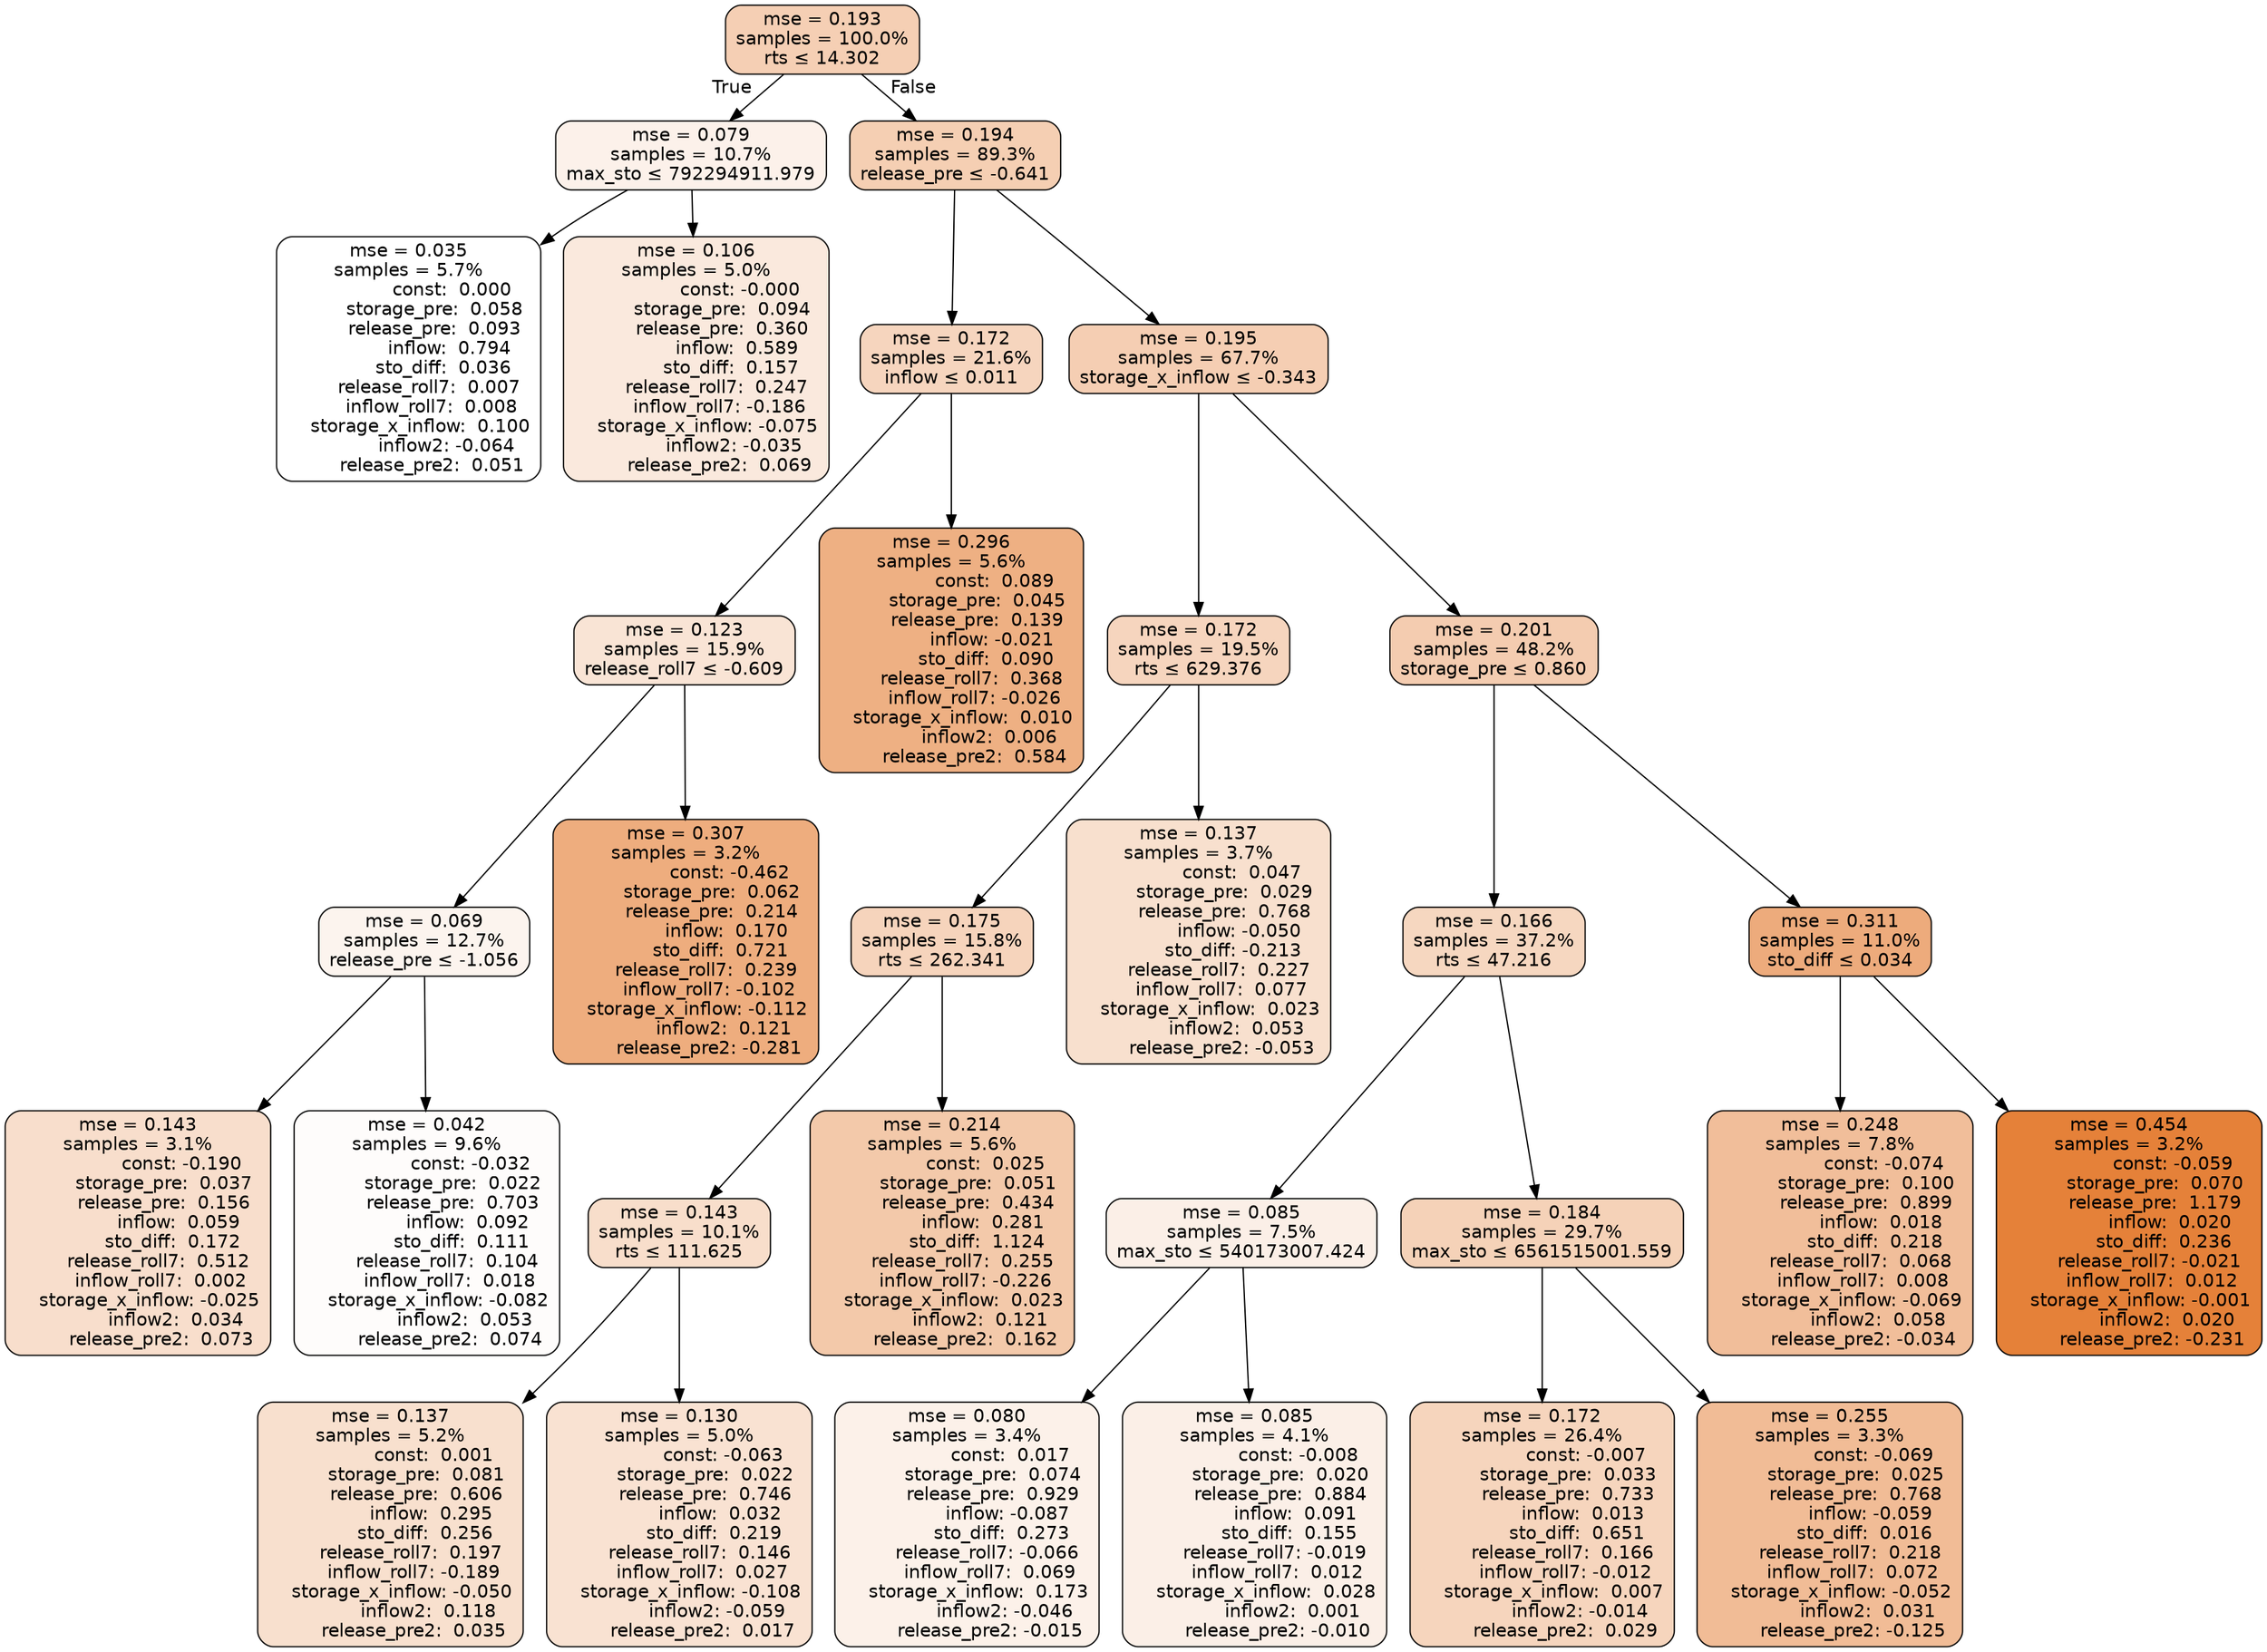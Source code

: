 digraph tree {
bgcolor="transparent"
node [shape=rectangle, style="filled, rounded", color="black", fontname=helvetica] ;
edge [fontname=helvetica] ;
	"0" [label="mse = 0.193
samples = 100.0%
rts &le; 14.302", fillcolor="#f5cfb4"]
	"1" [label="mse = 0.079
samples = 10.7%
max_sto &le; 792294911.979", fillcolor="#fcf1ea"]
	"2" [label="mse = 0.035
samples = 5.7%
               const:  0.000
         storage_pre:  0.058
         release_pre:  0.093
              inflow:  0.794
            sto_diff:  0.036
       release_roll7:  0.007
        inflow_roll7:  0.008
    storage_x_inflow:  0.100
             inflow2: -0.064
        release_pre2:  0.051", fillcolor="#ffffff"]
	"3" [label="mse = 0.106
samples = 5.0%
               const: -0.000
         storage_pre:  0.094
         release_pre:  0.360
              inflow:  0.589
            sto_diff:  0.157
       release_roll7:  0.247
        inflow_roll7: -0.186
    storage_x_inflow: -0.075
             inflow2: -0.035
        release_pre2:  0.069", fillcolor="#fae9dd"]
	"4" [label="mse = 0.194
samples = 89.3%
release_pre &le; -0.641", fillcolor="#f5cfb3"]
	"5" [label="mse = 0.172
samples = 21.6%
inflow &le; 0.011", fillcolor="#f6d5be"]
	"6" [label="mse = 0.123
samples = 15.9%
release_roll7 &le; -0.609", fillcolor="#f9e4d5"]
	"7" [label="mse = 0.069
samples = 12.7%
release_pre &le; -1.056", fillcolor="#fcf4ee"]
	"8" [label="mse = 0.143
samples = 3.1%
               const: -0.190
         storage_pre:  0.037
         release_pre:  0.156
              inflow:  0.059
            sto_diff:  0.172
       release_roll7:  0.512
        inflow_roll7:  0.002
    storage_x_inflow: -0.025
             inflow2:  0.034
        release_pre2:  0.073", fillcolor="#f8decc"]
	"9" [label="mse = 0.042
samples = 9.6%
               const: -0.032
         storage_pre:  0.022
         release_pre:  0.703
              inflow:  0.092
            sto_diff:  0.111
       release_roll7:  0.104
        inflow_roll7:  0.018
    storage_x_inflow: -0.082
             inflow2:  0.053
        release_pre2:  0.074", fillcolor="#fefcfb"]
	"10" [label="mse = 0.307
samples = 3.2%
               const: -0.462
         storage_pre:  0.062
         release_pre:  0.214
              inflow:  0.170
            sto_diff:  0.721
       release_roll7:  0.239
        inflow_roll7: -0.102
    storage_x_inflow: -0.112
             inflow2:  0.121
        release_pre2: -0.281", fillcolor="#eead7e"]
	"11" [label="mse = 0.296
samples = 5.6%
               const:  0.089
         storage_pre:  0.045
         release_pre:  0.139
              inflow: -0.021
            sto_diff:  0.090
       release_roll7:  0.368
        inflow_roll7: -0.026
    storage_x_inflow:  0.010
             inflow2:  0.006
        release_pre2:  0.584", fillcolor="#eeb083"]
	"12" [label="mse = 0.195
samples = 67.7%
storage_x_inflow &le; -0.343", fillcolor="#f5ceb3"]
	"13" [label="mse = 0.172
samples = 19.5%
rts &le; 629.376", fillcolor="#f6d5be"]
	"14" [label="mse = 0.175
samples = 15.8%
rts &le; 262.341", fillcolor="#f6d4bc"]
	"15" [label="mse = 0.143
samples = 10.1%
rts &le; 111.625", fillcolor="#f8decb"]
	"16" [label="mse = 0.137
samples = 5.2%
               const:  0.001
         storage_pre:  0.081
         release_pre:  0.606
              inflow:  0.295
            sto_diff:  0.256
       release_roll7:  0.197
        inflow_roll7: -0.189
    storage_x_inflow: -0.050
             inflow2:  0.118
        release_pre2:  0.035", fillcolor="#f8e0ce"]
	"17" [label="mse = 0.130
samples = 5.0%
               const: -0.063
         storage_pre:  0.022
         release_pre:  0.746
              inflow:  0.032
            sto_diff:  0.219
       release_roll7:  0.146
        inflow_roll7:  0.027
    storage_x_inflow: -0.108
             inflow2: -0.059
        release_pre2:  0.017", fillcolor="#f9e2d2"]
	"18" [label="mse = 0.214
samples = 5.6%
               const:  0.025
         storage_pre:  0.051
         release_pre:  0.434
              inflow:  0.281
            sto_diff:  1.124
       release_roll7:  0.255
        inflow_roll7: -0.226
    storage_x_inflow:  0.023
             inflow2:  0.121
        release_pre2:  0.162", fillcolor="#f3c9aa"]
	"19" [label="mse = 0.137
samples = 3.7%
               const:  0.047
         storage_pre:  0.029
         release_pre:  0.768
              inflow: -0.050
            sto_diff: -0.213
       release_roll7:  0.227
        inflow_roll7:  0.077
    storage_x_inflow:  0.023
             inflow2:  0.053
        release_pre2: -0.053", fillcolor="#f8e0ce"]
	"20" [label="mse = 0.201
samples = 48.2%
storage_pre &le; 0.860", fillcolor="#f4ccb0"]
	"21" [label="mse = 0.166
samples = 37.2%
rts &le; 47.216", fillcolor="#f6d7c0"]
	"22" [label="mse = 0.085
samples = 7.5%
max_sto &le; 540173007.424", fillcolor="#fbefe7"]
	"23" [label="mse = 0.080
samples = 3.4%
               const:  0.017
         storage_pre:  0.074
         release_pre:  0.929
              inflow: -0.087
            sto_diff:  0.273
       release_roll7: -0.066
        inflow_roll7:  0.069
    storage_x_inflow:  0.173
             inflow2: -0.046
        release_pre2: -0.015", fillcolor="#fcf1e9"]
	"24" [label="mse = 0.085
samples = 4.1%
               const: -0.008
         storage_pre:  0.020
         release_pre:  0.884
              inflow:  0.091
            sto_diff:  0.155
       release_roll7: -0.019
        inflow_roll7:  0.012
    storage_x_inflow:  0.028
             inflow2:  0.001
        release_pre2: -0.010", fillcolor="#fbefe7"]
	"25" [label="mse = 0.184
samples = 29.7%
max_sto &le; 6561515001.559", fillcolor="#f5d2b8"]
	"26" [label="mse = 0.172
samples = 26.4%
               const: -0.007
         storage_pre:  0.033
         release_pre:  0.733
              inflow:  0.013
            sto_diff:  0.651
       release_roll7:  0.166
        inflow_roll7: -0.012
    storage_x_inflow:  0.007
             inflow2: -0.014
        release_pre2:  0.029", fillcolor="#f6d5bd"]
	"27" [label="mse = 0.255
samples = 3.3%
               const: -0.069
         storage_pre:  0.025
         release_pre:  0.768
              inflow: -0.059
            sto_diff:  0.016
       release_roll7:  0.218
        inflow_roll7:  0.072
    storage_x_inflow: -0.052
             inflow2:  0.031
        release_pre2: -0.125", fillcolor="#f1bc96"]
	"28" [label="mse = 0.311
samples = 11.0%
sto_diff &le; 0.034", fillcolor="#edab7c"]
	"29" [label="mse = 0.248
samples = 7.8%
               const: -0.074
         storage_pre:  0.100
         release_pre:  0.899
              inflow:  0.018
            sto_diff:  0.218
       release_roll7:  0.068
        inflow_roll7:  0.008
    storage_x_inflow: -0.069
             inflow2:  0.058
        release_pre2: -0.034", fillcolor="#f1be9a"]
	"30" [label="mse = 0.454
samples = 3.2%
               const: -0.059
         storage_pre:  0.070
         release_pre:  1.179
              inflow:  0.020
            sto_diff:  0.236
       release_roll7: -0.021
        inflow_roll7:  0.012
    storage_x_inflow: -0.001
             inflow2:  0.020
        release_pre2: -0.231", fillcolor="#e58139"]

	"0" -> "1" [labeldistance=2.5, labelangle=45, headlabel="True"]
	"1" -> "2"
	"1" -> "3"
	"0" -> "4" [labeldistance=2.5, labelangle=-45, headlabel="False"]
	"4" -> "5"
	"5" -> "6"
	"6" -> "7"
	"7" -> "8"
	"7" -> "9"
	"6" -> "10"
	"5" -> "11"
	"4" -> "12"
	"12" -> "13"
	"13" -> "14"
	"14" -> "15"
	"15" -> "16"
	"15" -> "17"
	"14" -> "18"
	"13" -> "19"
	"12" -> "20"
	"20" -> "21"
	"21" -> "22"
	"22" -> "23"
	"22" -> "24"
	"21" -> "25"
	"25" -> "26"
	"25" -> "27"
	"20" -> "28"
	"28" -> "29"
	"28" -> "30"
}
